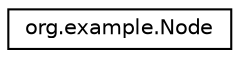 digraph "Graphical Class Hierarchy"
{
 // LATEX_PDF_SIZE
  edge [fontname="Helvetica",fontsize="10",labelfontname="Helvetica",labelfontsize="10"];
  node [fontname="Helvetica",fontsize="10",shape=record];
  rankdir="LR";
  Node0 [label="org.example.Node",height=0.2,width=0.4,color="black", fillcolor="white", style="filled",URL="$classorg_1_1example_1_1Node.html",tooltip=" "];
}
